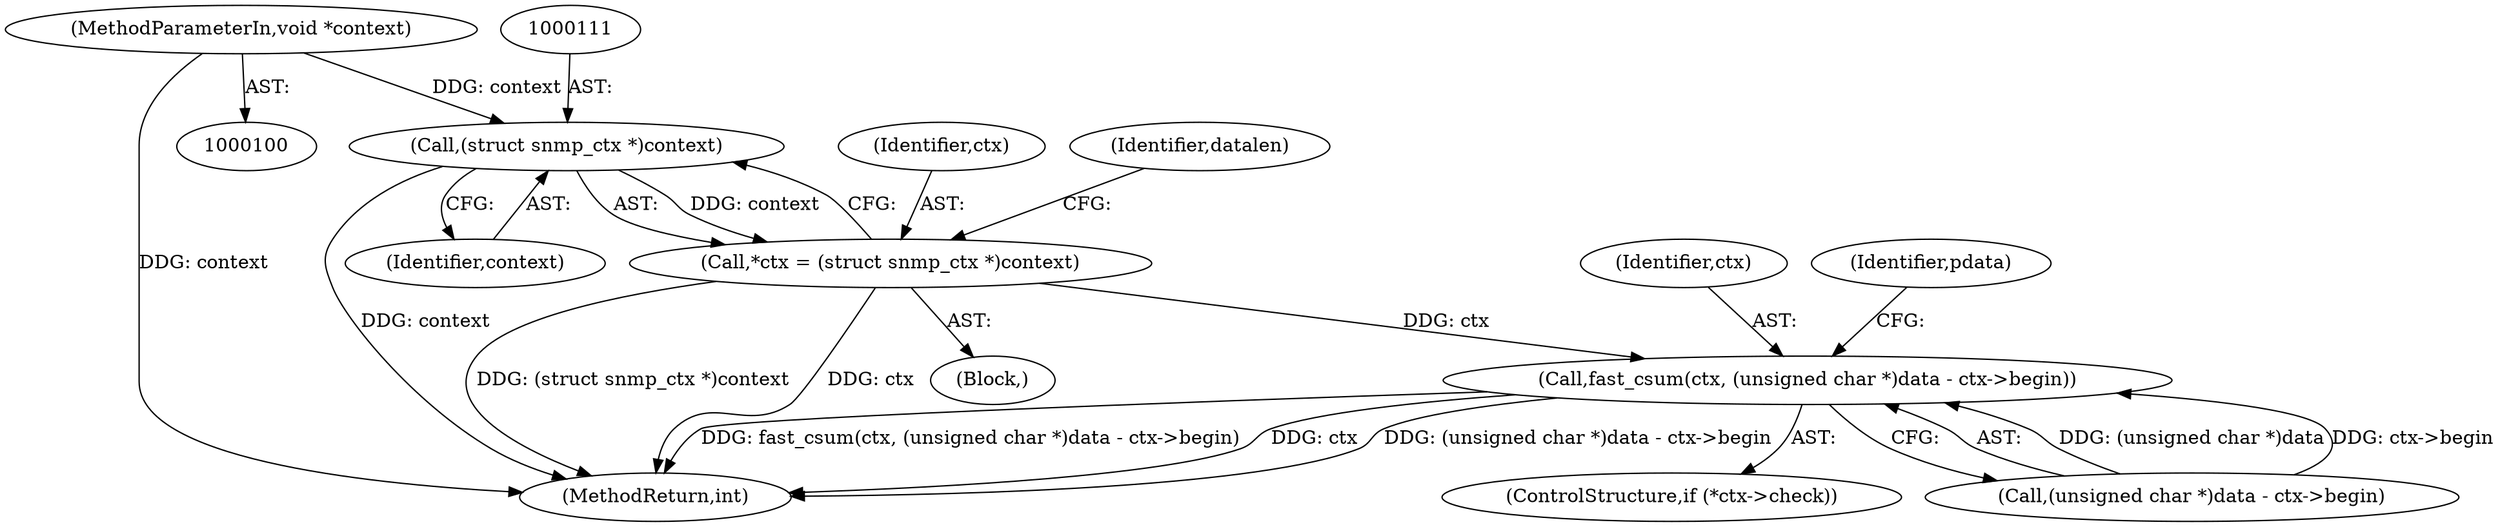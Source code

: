 digraph "0_linux_c4c07b4d6fa1f11880eab8e076d3d060ef3f55fc@pointer" {
"1000101" [label="(MethodParameterIn,void *context)"];
"1000110" [label="(Call,(struct snmp_ctx *)context)"];
"1000108" [label="(Call,*ctx = (struct snmp_ctx *)context)"];
"1000154" [label="(Call,fast_csum(ctx, (unsigned char *)data - ctx->begin))"];
"1000154" [label="(Call,fast_csum(ctx, (unsigned char *)data - ctx->begin))"];
"1000155" [label="(Identifier,ctx)"];
"1000109" [label="(Identifier,ctx)"];
"1000171" [label="(MethodReturn,int)"];
"1000165" [label="(Identifier,pdata)"];
"1000110" [label="(Call,(struct snmp_ctx *)context)"];
"1000112" [label="(Identifier,context)"];
"1000156" [label="(Call,(unsigned char *)data - ctx->begin)"];
"1000106" [label="(Block,)"];
"1000101" [label="(MethodParameterIn,void *context)"];
"1000149" [label="(ControlStructure,if (*ctx->check))"];
"1000108" [label="(Call,*ctx = (struct snmp_ctx *)context)"];
"1000116" [label="(Identifier,datalen)"];
"1000101" -> "1000100"  [label="AST: "];
"1000101" -> "1000171"  [label="DDG: context"];
"1000101" -> "1000110"  [label="DDG: context"];
"1000110" -> "1000108"  [label="AST: "];
"1000110" -> "1000112"  [label="CFG: "];
"1000111" -> "1000110"  [label="AST: "];
"1000112" -> "1000110"  [label="AST: "];
"1000108" -> "1000110"  [label="CFG: "];
"1000110" -> "1000171"  [label="DDG: context"];
"1000110" -> "1000108"  [label="DDG: context"];
"1000108" -> "1000106"  [label="AST: "];
"1000109" -> "1000108"  [label="AST: "];
"1000116" -> "1000108"  [label="CFG: "];
"1000108" -> "1000171"  [label="DDG: (struct snmp_ctx *)context"];
"1000108" -> "1000171"  [label="DDG: ctx"];
"1000108" -> "1000154"  [label="DDG: ctx"];
"1000154" -> "1000149"  [label="AST: "];
"1000154" -> "1000156"  [label="CFG: "];
"1000155" -> "1000154"  [label="AST: "];
"1000156" -> "1000154"  [label="AST: "];
"1000165" -> "1000154"  [label="CFG: "];
"1000154" -> "1000171"  [label="DDG: fast_csum(ctx, (unsigned char *)data - ctx->begin)"];
"1000154" -> "1000171"  [label="DDG: ctx"];
"1000154" -> "1000171"  [label="DDG: (unsigned char *)data - ctx->begin"];
"1000156" -> "1000154"  [label="DDG: (unsigned char *)data"];
"1000156" -> "1000154"  [label="DDG: ctx->begin"];
}
